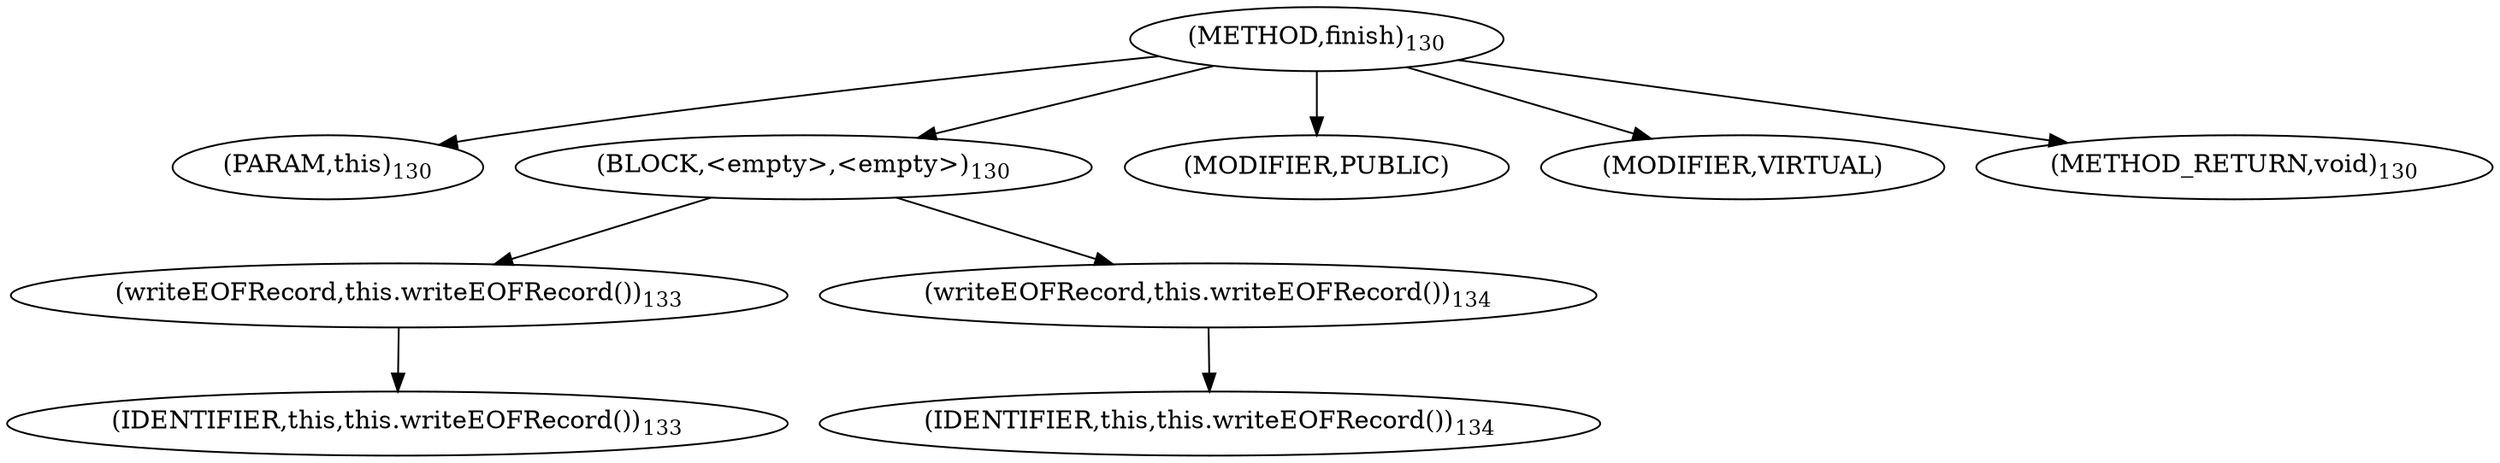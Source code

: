 digraph "finish" {  
"257" [label = <(METHOD,finish)<SUB>130</SUB>> ]
"22" [label = <(PARAM,this)<SUB>130</SUB>> ]
"258" [label = <(BLOCK,&lt;empty&gt;,&lt;empty&gt;)<SUB>130</SUB>> ]
"259" [label = <(writeEOFRecord,this.writeEOFRecord())<SUB>133</SUB>> ]
"21" [label = <(IDENTIFIER,this,this.writeEOFRecord())<SUB>133</SUB>> ]
"260" [label = <(writeEOFRecord,this.writeEOFRecord())<SUB>134</SUB>> ]
"23" [label = <(IDENTIFIER,this,this.writeEOFRecord())<SUB>134</SUB>> ]
"261" [label = <(MODIFIER,PUBLIC)> ]
"262" [label = <(MODIFIER,VIRTUAL)> ]
"263" [label = <(METHOD_RETURN,void)<SUB>130</SUB>> ]
  "257" -> "22" 
  "257" -> "258" 
  "257" -> "261" 
  "257" -> "262" 
  "257" -> "263" 
  "258" -> "259" 
  "258" -> "260" 
  "259" -> "21" 
  "260" -> "23" 
}
